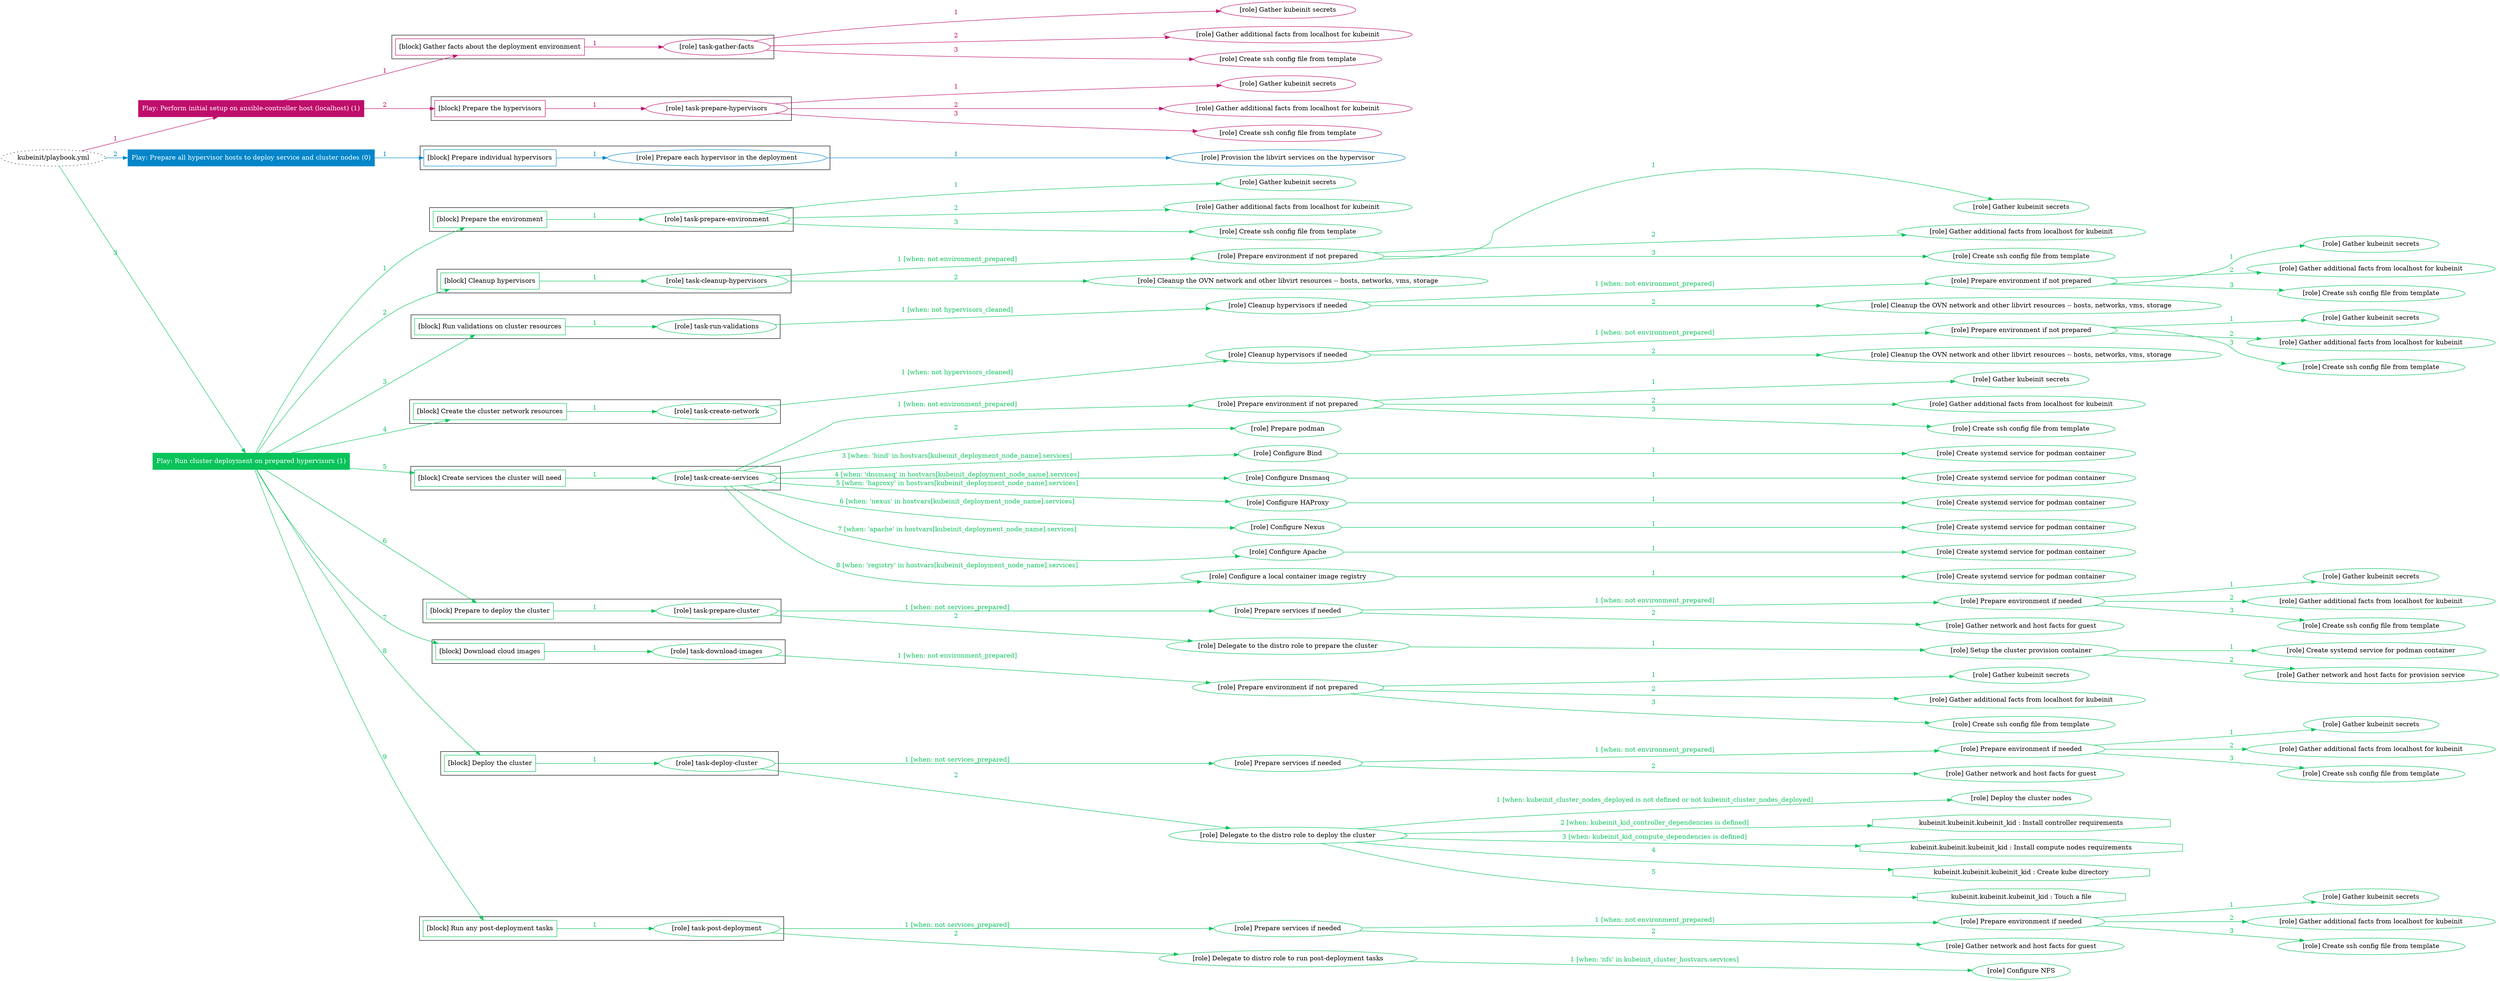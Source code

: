 digraph {
	graph [concentrate=true ordering=in rankdir=LR ratio=fill]
	edge [esep=5 sep=10]
	"kubeinit/playbook.yml" [URL="/home/runner/work/kubeinit/kubeinit/kubeinit/playbook.yml" id=playbook_761689d1 style=dotted]
	play_fc45f8f9 [label="Play: Perform initial setup on ansible-controller host (localhost) (1)" URL="/home/runner/work/kubeinit/kubeinit/kubeinit/playbook.yml" color="#be0e6b" fontcolor="#ffffff" id=play_fc45f8f9 shape=box style=filled tooltip=localhost]
	"kubeinit/playbook.yml" -> play_fc45f8f9 [label="1 " color="#be0e6b" fontcolor="#be0e6b" id=edge_628a07ea labeltooltip="1 " tooltip="1 "]
	subgraph "Gather kubeinit secrets" {
		role_bcdc88ec [label="[role] Gather kubeinit secrets" URL="/home/runner/.ansible/collections/ansible_collections/kubeinit/kubeinit/roles/kubeinit_prepare/tasks/gather_kubeinit_facts.yml" color="#be0e6b" id=role_bcdc88ec tooltip="Gather kubeinit secrets"]
	}
	subgraph "Gather additional facts from localhost for kubeinit" {
		role_7dc1046f [label="[role] Gather additional facts from localhost for kubeinit" URL="/home/runner/.ansible/collections/ansible_collections/kubeinit/kubeinit/roles/kubeinit_prepare/tasks/gather_kubeinit_facts.yml" color="#be0e6b" id=role_7dc1046f tooltip="Gather additional facts from localhost for kubeinit"]
	}
	subgraph "Create ssh config file from template" {
		role_34cfdd5e [label="[role] Create ssh config file from template" URL="/home/runner/.ansible/collections/ansible_collections/kubeinit/kubeinit/roles/kubeinit_prepare/tasks/gather_kubeinit_facts.yml" color="#be0e6b" id=role_34cfdd5e tooltip="Create ssh config file from template"]
	}
	subgraph "task-gather-facts" {
		role_de5550ea [label="[role] task-gather-facts" URL="/home/runner/work/kubeinit/kubeinit/kubeinit/playbook.yml" color="#be0e6b" id=role_de5550ea tooltip="task-gather-facts"]
		role_de5550ea -> role_bcdc88ec [label="1 " color="#be0e6b" fontcolor="#be0e6b" id=edge_2b1d8dc7 labeltooltip="1 " tooltip="1 "]
		role_de5550ea -> role_7dc1046f [label="2 " color="#be0e6b" fontcolor="#be0e6b" id=edge_a954568c labeltooltip="2 " tooltip="2 "]
		role_de5550ea -> role_34cfdd5e [label="3 " color="#be0e6b" fontcolor="#be0e6b" id=edge_ea59aff3 labeltooltip="3 " tooltip="3 "]
	}
	subgraph "Gather kubeinit secrets" {
		role_dd2aa47a [label="[role] Gather kubeinit secrets" URL="/home/runner/.ansible/collections/ansible_collections/kubeinit/kubeinit/roles/kubeinit_prepare/tasks/gather_kubeinit_facts.yml" color="#be0e6b" id=role_dd2aa47a tooltip="Gather kubeinit secrets"]
	}
	subgraph "Gather additional facts from localhost for kubeinit" {
		role_90a91286 [label="[role] Gather additional facts from localhost for kubeinit" URL="/home/runner/.ansible/collections/ansible_collections/kubeinit/kubeinit/roles/kubeinit_prepare/tasks/gather_kubeinit_facts.yml" color="#be0e6b" id=role_90a91286 tooltip="Gather additional facts from localhost for kubeinit"]
	}
	subgraph "Create ssh config file from template" {
		role_72864546 [label="[role] Create ssh config file from template" URL="/home/runner/.ansible/collections/ansible_collections/kubeinit/kubeinit/roles/kubeinit_prepare/tasks/gather_kubeinit_facts.yml" color="#be0e6b" id=role_72864546 tooltip="Create ssh config file from template"]
	}
	subgraph "task-prepare-hypervisors" {
		role_57408901 [label="[role] task-prepare-hypervisors" URL="/home/runner/work/kubeinit/kubeinit/kubeinit/playbook.yml" color="#be0e6b" id=role_57408901 tooltip="task-prepare-hypervisors"]
		role_57408901 -> role_dd2aa47a [label="1 " color="#be0e6b" fontcolor="#be0e6b" id=edge_1f4f6cf3 labeltooltip="1 " tooltip="1 "]
		role_57408901 -> role_90a91286 [label="2 " color="#be0e6b" fontcolor="#be0e6b" id=edge_32be4c6d labeltooltip="2 " tooltip="2 "]
		role_57408901 -> role_72864546 [label="3 " color="#be0e6b" fontcolor="#be0e6b" id=edge_79bef6b4 labeltooltip="3 " tooltip="3 "]
	}
	subgraph "Play: Perform initial setup on ansible-controller host (localhost) (1)" {
		play_fc45f8f9 -> block_7121cfe6 [label=1 color="#be0e6b" fontcolor="#be0e6b" id=edge_24cee662 labeltooltip=1 tooltip=1]
		subgraph cluster_block_7121cfe6 {
			block_7121cfe6 [label="[block] Gather facts about the deployment environment" URL="/home/runner/work/kubeinit/kubeinit/kubeinit/playbook.yml" color="#be0e6b" id=block_7121cfe6 labeltooltip="Gather facts about the deployment environment" shape=box tooltip="Gather facts about the deployment environment"]
			block_7121cfe6 -> role_de5550ea [label="1 " color="#be0e6b" fontcolor="#be0e6b" id=edge_732cf043 labeltooltip="1 " tooltip="1 "]
		}
		play_fc45f8f9 -> block_729d5bc1 [label=2 color="#be0e6b" fontcolor="#be0e6b" id=edge_b5a52103 labeltooltip=2 tooltip=2]
		subgraph cluster_block_729d5bc1 {
			block_729d5bc1 [label="[block] Prepare the hypervisors" URL="/home/runner/work/kubeinit/kubeinit/kubeinit/playbook.yml" color="#be0e6b" id=block_729d5bc1 labeltooltip="Prepare the hypervisors" shape=box tooltip="Prepare the hypervisors"]
			block_729d5bc1 -> role_57408901 [label="1 " color="#be0e6b" fontcolor="#be0e6b" id=edge_f6d3b592 labeltooltip="1 " tooltip="1 "]
		}
	}
	play_8d907998 [label="Play: Prepare all hypervisor hosts to deploy service and cluster nodes (0)" URL="/home/runner/work/kubeinit/kubeinit/kubeinit/playbook.yml" color="#0386c9" fontcolor="#ffffff" id=play_8d907998 shape=box style=filled tooltip="Play: Prepare all hypervisor hosts to deploy service and cluster nodes (0)"]
	"kubeinit/playbook.yml" -> play_8d907998 [label="2 " color="#0386c9" fontcolor="#0386c9" id=edge_f6db3b5a labeltooltip="2 " tooltip="2 "]
	subgraph "Provision the libvirt services on the hypervisor" {
		role_4fd236d9 [label="[role] Provision the libvirt services on the hypervisor" URL="/home/runner/.ansible/collections/ansible_collections/kubeinit/kubeinit/roles/kubeinit_prepare/tasks/prepare_hypervisor.yml" color="#0386c9" id=role_4fd236d9 tooltip="Provision the libvirt services on the hypervisor"]
	}
	subgraph "Prepare each hypervisor in the deployment" {
		role_c86fb821 [label="[role] Prepare each hypervisor in the deployment" URL="/home/runner/work/kubeinit/kubeinit/kubeinit/playbook.yml" color="#0386c9" id=role_c86fb821 tooltip="Prepare each hypervisor in the deployment"]
		role_c86fb821 -> role_4fd236d9 [label="1 " color="#0386c9" fontcolor="#0386c9" id=edge_509d6562 labeltooltip="1 " tooltip="1 "]
	}
	subgraph "Play: Prepare all hypervisor hosts to deploy service and cluster nodes (0)" {
		play_8d907998 -> block_a8f410fd [label=1 color="#0386c9" fontcolor="#0386c9" id=edge_4104e9e9 labeltooltip=1 tooltip=1]
		subgraph cluster_block_a8f410fd {
			block_a8f410fd [label="[block] Prepare individual hypervisors" URL="/home/runner/work/kubeinit/kubeinit/kubeinit/playbook.yml" color="#0386c9" id=block_a8f410fd labeltooltip="Prepare individual hypervisors" shape=box tooltip="Prepare individual hypervisors"]
			block_a8f410fd -> role_c86fb821 [label="1 " color="#0386c9" fontcolor="#0386c9" id=edge_a4f46c16 labeltooltip="1 " tooltip="1 "]
		}
	}
	play_ddc338d5 [label="Play: Run cluster deployment on prepared hypervisors (1)" URL="/home/runner/work/kubeinit/kubeinit/kubeinit/playbook.yml" color="#09c35b" fontcolor="#ffffff" id=play_ddc338d5 shape=box style=filled tooltip=localhost]
	"kubeinit/playbook.yml" -> play_ddc338d5 [label="3 " color="#09c35b" fontcolor="#09c35b" id=edge_f301abd8 labeltooltip="3 " tooltip="3 "]
	subgraph "Gather kubeinit secrets" {
		role_a997cddf [label="[role] Gather kubeinit secrets" URL="/home/runner/.ansible/collections/ansible_collections/kubeinit/kubeinit/roles/kubeinit_prepare/tasks/gather_kubeinit_facts.yml" color="#09c35b" id=role_a997cddf tooltip="Gather kubeinit secrets"]
	}
	subgraph "Gather additional facts from localhost for kubeinit" {
		role_44d2ad5c [label="[role] Gather additional facts from localhost for kubeinit" URL="/home/runner/.ansible/collections/ansible_collections/kubeinit/kubeinit/roles/kubeinit_prepare/tasks/gather_kubeinit_facts.yml" color="#09c35b" id=role_44d2ad5c tooltip="Gather additional facts from localhost for kubeinit"]
	}
	subgraph "Create ssh config file from template" {
		role_36b0e9d8 [label="[role] Create ssh config file from template" URL="/home/runner/.ansible/collections/ansible_collections/kubeinit/kubeinit/roles/kubeinit_prepare/tasks/gather_kubeinit_facts.yml" color="#09c35b" id=role_36b0e9d8 tooltip="Create ssh config file from template"]
	}
	subgraph "task-prepare-environment" {
		role_f4468250 [label="[role] task-prepare-environment" URL="/home/runner/work/kubeinit/kubeinit/kubeinit/playbook.yml" color="#09c35b" id=role_f4468250 tooltip="task-prepare-environment"]
		role_f4468250 -> role_a997cddf [label="1 " color="#09c35b" fontcolor="#09c35b" id=edge_b442c399 labeltooltip="1 " tooltip="1 "]
		role_f4468250 -> role_44d2ad5c [label="2 " color="#09c35b" fontcolor="#09c35b" id=edge_c9dfb680 labeltooltip="2 " tooltip="2 "]
		role_f4468250 -> role_36b0e9d8 [label="3 " color="#09c35b" fontcolor="#09c35b" id=edge_7c6203ad labeltooltip="3 " tooltip="3 "]
	}
	subgraph "Gather kubeinit secrets" {
		role_61347322 [label="[role] Gather kubeinit secrets" URL="/home/runner/.ansible/collections/ansible_collections/kubeinit/kubeinit/roles/kubeinit_prepare/tasks/gather_kubeinit_facts.yml" color="#09c35b" id=role_61347322 tooltip="Gather kubeinit secrets"]
	}
	subgraph "Gather additional facts from localhost for kubeinit" {
		role_b7b06286 [label="[role] Gather additional facts from localhost for kubeinit" URL="/home/runner/.ansible/collections/ansible_collections/kubeinit/kubeinit/roles/kubeinit_prepare/tasks/gather_kubeinit_facts.yml" color="#09c35b" id=role_b7b06286 tooltip="Gather additional facts from localhost for kubeinit"]
	}
	subgraph "Create ssh config file from template" {
		role_40453d85 [label="[role] Create ssh config file from template" URL="/home/runner/.ansible/collections/ansible_collections/kubeinit/kubeinit/roles/kubeinit_prepare/tasks/gather_kubeinit_facts.yml" color="#09c35b" id=role_40453d85 tooltip="Create ssh config file from template"]
	}
	subgraph "Prepare environment if not prepared" {
		role_3544805c [label="[role] Prepare environment if not prepared" URL="/home/runner/.ansible/collections/ansible_collections/kubeinit/kubeinit/roles/kubeinit_prepare/tasks/cleanup_hypervisors.yml" color="#09c35b" id=role_3544805c tooltip="Prepare environment if not prepared"]
		role_3544805c -> role_61347322 [label="1 " color="#09c35b" fontcolor="#09c35b" id=edge_9a6b2090 labeltooltip="1 " tooltip="1 "]
		role_3544805c -> role_b7b06286 [label="2 " color="#09c35b" fontcolor="#09c35b" id=edge_c4d744fe labeltooltip="2 " tooltip="2 "]
		role_3544805c -> role_40453d85 [label="3 " color="#09c35b" fontcolor="#09c35b" id=edge_71597997 labeltooltip="3 " tooltip="3 "]
	}
	subgraph "Cleanup the OVN network and other libvirt resources -- hosts, networks, vms, storage" {
		role_a81ced01 [label="[role] Cleanup the OVN network and other libvirt resources -- hosts, networks, vms, storage" URL="/home/runner/.ansible/collections/ansible_collections/kubeinit/kubeinit/roles/kubeinit_prepare/tasks/cleanup_hypervisors.yml" color="#09c35b" id=role_a81ced01 tooltip="Cleanup the OVN network and other libvirt resources -- hosts, networks, vms, storage"]
	}
	subgraph "task-cleanup-hypervisors" {
		role_ee0230be [label="[role] task-cleanup-hypervisors" URL="/home/runner/work/kubeinit/kubeinit/kubeinit/playbook.yml" color="#09c35b" id=role_ee0230be tooltip="task-cleanup-hypervisors"]
		role_ee0230be -> role_3544805c [label="1 [when: not environment_prepared]" color="#09c35b" fontcolor="#09c35b" id=edge_4c0779a9 labeltooltip="1 [when: not environment_prepared]" tooltip="1 [when: not environment_prepared]"]
		role_ee0230be -> role_a81ced01 [label="2 " color="#09c35b" fontcolor="#09c35b" id=edge_5f30d492 labeltooltip="2 " tooltip="2 "]
	}
	subgraph "Gather kubeinit secrets" {
		role_d3b093e9 [label="[role] Gather kubeinit secrets" URL="/home/runner/.ansible/collections/ansible_collections/kubeinit/kubeinit/roles/kubeinit_prepare/tasks/gather_kubeinit_facts.yml" color="#09c35b" id=role_d3b093e9 tooltip="Gather kubeinit secrets"]
	}
	subgraph "Gather additional facts from localhost for kubeinit" {
		role_b71253cc [label="[role] Gather additional facts from localhost for kubeinit" URL="/home/runner/.ansible/collections/ansible_collections/kubeinit/kubeinit/roles/kubeinit_prepare/tasks/gather_kubeinit_facts.yml" color="#09c35b" id=role_b71253cc tooltip="Gather additional facts from localhost for kubeinit"]
	}
	subgraph "Create ssh config file from template" {
		role_5092c0b1 [label="[role] Create ssh config file from template" URL="/home/runner/.ansible/collections/ansible_collections/kubeinit/kubeinit/roles/kubeinit_prepare/tasks/gather_kubeinit_facts.yml" color="#09c35b" id=role_5092c0b1 tooltip="Create ssh config file from template"]
	}
	subgraph "Prepare environment if not prepared" {
		role_f2f48594 [label="[role] Prepare environment if not prepared" URL="/home/runner/.ansible/collections/ansible_collections/kubeinit/kubeinit/roles/kubeinit_prepare/tasks/cleanup_hypervisors.yml" color="#09c35b" id=role_f2f48594 tooltip="Prepare environment if not prepared"]
		role_f2f48594 -> role_d3b093e9 [label="1 " color="#09c35b" fontcolor="#09c35b" id=edge_764f3474 labeltooltip="1 " tooltip="1 "]
		role_f2f48594 -> role_b71253cc [label="2 " color="#09c35b" fontcolor="#09c35b" id=edge_cb6465ea labeltooltip="2 " tooltip="2 "]
		role_f2f48594 -> role_5092c0b1 [label="3 " color="#09c35b" fontcolor="#09c35b" id=edge_0715567c labeltooltip="3 " tooltip="3 "]
	}
	subgraph "Cleanup the OVN network and other libvirt resources -- hosts, networks, vms, storage" {
		role_865054f0 [label="[role] Cleanup the OVN network and other libvirt resources -- hosts, networks, vms, storage" URL="/home/runner/.ansible/collections/ansible_collections/kubeinit/kubeinit/roles/kubeinit_prepare/tasks/cleanup_hypervisors.yml" color="#09c35b" id=role_865054f0 tooltip="Cleanup the OVN network and other libvirt resources -- hosts, networks, vms, storage"]
	}
	subgraph "Cleanup hypervisors if needed" {
		role_c83fe253 [label="[role] Cleanup hypervisors if needed" URL="/home/runner/.ansible/collections/ansible_collections/kubeinit/kubeinit/roles/kubeinit_validations/tasks/main.yml" color="#09c35b" id=role_c83fe253 tooltip="Cleanup hypervisors if needed"]
		role_c83fe253 -> role_f2f48594 [label="1 [when: not environment_prepared]" color="#09c35b" fontcolor="#09c35b" id=edge_63910642 labeltooltip="1 [when: not environment_prepared]" tooltip="1 [when: not environment_prepared]"]
		role_c83fe253 -> role_865054f0 [label="2 " color="#09c35b" fontcolor="#09c35b" id=edge_8958bd08 labeltooltip="2 " tooltip="2 "]
	}
	subgraph "task-run-validations" {
		role_66f8f314 [label="[role] task-run-validations" URL="/home/runner/work/kubeinit/kubeinit/kubeinit/playbook.yml" color="#09c35b" id=role_66f8f314 tooltip="task-run-validations"]
		role_66f8f314 -> role_c83fe253 [label="1 [when: not hypervisors_cleaned]" color="#09c35b" fontcolor="#09c35b" id=edge_f0d57c69 labeltooltip="1 [when: not hypervisors_cleaned]" tooltip="1 [when: not hypervisors_cleaned]"]
	}
	subgraph "Gather kubeinit secrets" {
		role_0f1bff5a [label="[role] Gather kubeinit secrets" URL="/home/runner/.ansible/collections/ansible_collections/kubeinit/kubeinit/roles/kubeinit_prepare/tasks/gather_kubeinit_facts.yml" color="#09c35b" id=role_0f1bff5a tooltip="Gather kubeinit secrets"]
	}
	subgraph "Gather additional facts from localhost for kubeinit" {
		role_80c46543 [label="[role] Gather additional facts from localhost for kubeinit" URL="/home/runner/.ansible/collections/ansible_collections/kubeinit/kubeinit/roles/kubeinit_prepare/tasks/gather_kubeinit_facts.yml" color="#09c35b" id=role_80c46543 tooltip="Gather additional facts from localhost for kubeinit"]
	}
	subgraph "Create ssh config file from template" {
		role_7754a95a [label="[role] Create ssh config file from template" URL="/home/runner/.ansible/collections/ansible_collections/kubeinit/kubeinit/roles/kubeinit_prepare/tasks/gather_kubeinit_facts.yml" color="#09c35b" id=role_7754a95a tooltip="Create ssh config file from template"]
	}
	subgraph "Prepare environment if not prepared" {
		role_c89dec80 [label="[role] Prepare environment if not prepared" URL="/home/runner/.ansible/collections/ansible_collections/kubeinit/kubeinit/roles/kubeinit_prepare/tasks/cleanup_hypervisors.yml" color="#09c35b" id=role_c89dec80 tooltip="Prepare environment if not prepared"]
		role_c89dec80 -> role_0f1bff5a [label="1 " color="#09c35b" fontcolor="#09c35b" id=edge_c8f97ff5 labeltooltip="1 " tooltip="1 "]
		role_c89dec80 -> role_80c46543 [label="2 " color="#09c35b" fontcolor="#09c35b" id=edge_82d994c0 labeltooltip="2 " tooltip="2 "]
		role_c89dec80 -> role_7754a95a [label="3 " color="#09c35b" fontcolor="#09c35b" id=edge_dd2b10f2 labeltooltip="3 " tooltip="3 "]
	}
	subgraph "Cleanup the OVN network and other libvirt resources -- hosts, networks, vms, storage" {
		role_e011d915 [label="[role] Cleanup the OVN network and other libvirt resources -- hosts, networks, vms, storage" URL="/home/runner/.ansible/collections/ansible_collections/kubeinit/kubeinit/roles/kubeinit_prepare/tasks/cleanup_hypervisors.yml" color="#09c35b" id=role_e011d915 tooltip="Cleanup the OVN network and other libvirt resources -- hosts, networks, vms, storage"]
	}
	subgraph "Cleanup hypervisors if needed" {
		role_34b912bf [label="[role] Cleanup hypervisors if needed" URL="/home/runner/.ansible/collections/ansible_collections/kubeinit/kubeinit/roles/kubeinit_libvirt/tasks/create_network.yml" color="#09c35b" id=role_34b912bf tooltip="Cleanup hypervisors if needed"]
		role_34b912bf -> role_c89dec80 [label="1 [when: not environment_prepared]" color="#09c35b" fontcolor="#09c35b" id=edge_b4640f60 labeltooltip="1 [when: not environment_prepared]" tooltip="1 [when: not environment_prepared]"]
		role_34b912bf -> role_e011d915 [label="2 " color="#09c35b" fontcolor="#09c35b" id=edge_e9eb0f41 labeltooltip="2 " tooltip="2 "]
	}
	subgraph "task-create-network" {
		role_93a2ab1b [label="[role] task-create-network" URL="/home/runner/work/kubeinit/kubeinit/kubeinit/playbook.yml" color="#09c35b" id=role_93a2ab1b tooltip="task-create-network"]
		role_93a2ab1b -> role_34b912bf [label="1 [when: not hypervisors_cleaned]" color="#09c35b" fontcolor="#09c35b" id=edge_651b2b63 labeltooltip="1 [when: not hypervisors_cleaned]" tooltip="1 [when: not hypervisors_cleaned]"]
	}
	subgraph "Gather kubeinit secrets" {
		role_69ec8697 [label="[role] Gather kubeinit secrets" URL="/home/runner/.ansible/collections/ansible_collections/kubeinit/kubeinit/roles/kubeinit_prepare/tasks/gather_kubeinit_facts.yml" color="#09c35b" id=role_69ec8697 tooltip="Gather kubeinit secrets"]
	}
	subgraph "Gather additional facts from localhost for kubeinit" {
		role_6db2e0a6 [label="[role] Gather additional facts from localhost for kubeinit" URL="/home/runner/.ansible/collections/ansible_collections/kubeinit/kubeinit/roles/kubeinit_prepare/tasks/gather_kubeinit_facts.yml" color="#09c35b" id=role_6db2e0a6 tooltip="Gather additional facts from localhost for kubeinit"]
	}
	subgraph "Create ssh config file from template" {
		role_7ce3f424 [label="[role] Create ssh config file from template" URL="/home/runner/.ansible/collections/ansible_collections/kubeinit/kubeinit/roles/kubeinit_prepare/tasks/gather_kubeinit_facts.yml" color="#09c35b" id=role_7ce3f424 tooltip="Create ssh config file from template"]
	}
	subgraph "Prepare environment if not prepared" {
		role_d5aa223e [label="[role] Prepare environment if not prepared" URL="/home/runner/.ansible/collections/ansible_collections/kubeinit/kubeinit/roles/kubeinit_services/tasks/main.yml" color="#09c35b" id=role_d5aa223e tooltip="Prepare environment if not prepared"]
		role_d5aa223e -> role_69ec8697 [label="1 " color="#09c35b" fontcolor="#09c35b" id=edge_0e6e9c2f labeltooltip="1 " tooltip="1 "]
		role_d5aa223e -> role_6db2e0a6 [label="2 " color="#09c35b" fontcolor="#09c35b" id=edge_6dababa4 labeltooltip="2 " tooltip="2 "]
		role_d5aa223e -> role_7ce3f424 [label="3 " color="#09c35b" fontcolor="#09c35b" id=edge_dc91a207 labeltooltip="3 " tooltip="3 "]
	}
	subgraph "Prepare podman" {
		role_f603cfb8 [label="[role] Prepare podman" URL="/home/runner/.ansible/collections/ansible_collections/kubeinit/kubeinit/roles/kubeinit_services/tasks/00_create_service_pod.yml" color="#09c35b" id=role_f603cfb8 tooltip="Prepare podman"]
	}
	subgraph "Create systemd service for podman container" {
		role_2e366377 [label="[role] Create systemd service for podman container" URL="/home/runner/.ansible/collections/ansible_collections/kubeinit/kubeinit/roles/kubeinit_bind/tasks/main.yml" color="#09c35b" id=role_2e366377 tooltip="Create systemd service for podman container"]
	}
	subgraph "Configure Bind" {
		role_f9a616d4 [label="[role] Configure Bind" URL="/home/runner/.ansible/collections/ansible_collections/kubeinit/kubeinit/roles/kubeinit_services/tasks/start_services_containers.yml" color="#09c35b" id=role_f9a616d4 tooltip="Configure Bind"]
		role_f9a616d4 -> role_2e366377 [label="1 " color="#09c35b" fontcolor="#09c35b" id=edge_f1503a83 labeltooltip="1 " tooltip="1 "]
	}
	subgraph "Create systemd service for podman container" {
		role_10bca639 [label="[role] Create systemd service for podman container" URL="/home/runner/.ansible/collections/ansible_collections/kubeinit/kubeinit/roles/kubeinit_dnsmasq/tasks/main.yml" color="#09c35b" id=role_10bca639 tooltip="Create systemd service for podman container"]
	}
	subgraph "Configure Dnsmasq" {
		role_8957449c [label="[role] Configure Dnsmasq" URL="/home/runner/.ansible/collections/ansible_collections/kubeinit/kubeinit/roles/kubeinit_services/tasks/start_services_containers.yml" color="#09c35b" id=role_8957449c tooltip="Configure Dnsmasq"]
		role_8957449c -> role_10bca639 [label="1 " color="#09c35b" fontcolor="#09c35b" id=edge_23d95032 labeltooltip="1 " tooltip="1 "]
	}
	subgraph "Create systemd service for podman container" {
		role_9dcfd527 [label="[role] Create systemd service for podman container" URL="/home/runner/.ansible/collections/ansible_collections/kubeinit/kubeinit/roles/kubeinit_haproxy/tasks/main.yml" color="#09c35b" id=role_9dcfd527 tooltip="Create systemd service for podman container"]
	}
	subgraph "Configure HAProxy" {
		role_5b8315f0 [label="[role] Configure HAProxy" URL="/home/runner/.ansible/collections/ansible_collections/kubeinit/kubeinit/roles/kubeinit_services/tasks/start_services_containers.yml" color="#09c35b" id=role_5b8315f0 tooltip="Configure HAProxy"]
		role_5b8315f0 -> role_9dcfd527 [label="1 " color="#09c35b" fontcolor="#09c35b" id=edge_a7cc3f9c labeltooltip="1 " tooltip="1 "]
	}
	subgraph "Create systemd service for podman container" {
		role_311d6a49 [label="[role] Create systemd service for podman container" URL="/home/runner/.ansible/collections/ansible_collections/kubeinit/kubeinit/roles/kubeinit_nexus/tasks/main.yml" color="#09c35b" id=role_311d6a49 tooltip="Create systemd service for podman container"]
	}
	subgraph "Configure Nexus" {
		role_7c32231b [label="[role] Configure Nexus" URL="/home/runner/.ansible/collections/ansible_collections/kubeinit/kubeinit/roles/kubeinit_services/tasks/start_services_containers.yml" color="#09c35b" id=role_7c32231b tooltip="Configure Nexus"]
		role_7c32231b -> role_311d6a49 [label="1 " color="#09c35b" fontcolor="#09c35b" id=edge_455efba4 labeltooltip="1 " tooltip="1 "]
	}
	subgraph "Create systemd service for podman container" {
		role_e4932f9d [label="[role] Create systemd service for podman container" URL="/home/runner/.ansible/collections/ansible_collections/kubeinit/kubeinit/roles/kubeinit_apache/tasks/main.yml" color="#09c35b" id=role_e4932f9d tooltip="Create systemd service for podman container"]
	}
	subgraph "Configure Apache" {
		role_d4c0b98a [label="[role] Configure Apache" URL="/home/runner/.ansible/collections/ansible_collections/kubeinit/kubeinit/roles/kubeinit_services/tasks/start_services_containers.yml" color="#09c35b" id=role_d4c0b98a tooltip="Configure Apache"]
		role_d4c0b98a -> role_e4932f9d [label="1 " color="#09c35b" fontcolor="#09c35b" id=edge_df732a4f labeltooltip="1 " tooltip="1 "]
	}
	subgraph "Create systemd service for podman container" {
		role_7862a6d6 [label="[role] Create systemd service for podman container" URL="/home/runner/.ansible/collections/ansible_collections/kubeinit/kubeinit/roles/kubeinit_registry/tasks/main.yml" color="#09c35b" id=role_7862a6d6 tooltip="Create systemd service for podman container"]
	}
	subgraph "Configure a local container image registry" {
		role_3c811242 [label="[role] Configure a local container image registry" URL="/home/runner/.ansible/collections/ansible_collections/kubeinit/kubeinit/roles/kubeinit_services/tasks/start_services_containers.yml" color="#09c35b" id=role_3c811242 tooltip="Configure a local container image registry"]
		role_3c811242 -> role_7862a6d6 [label="1 " color="#09c35b" fontcolor="#09c35b" id=edge_2f7a5762 labeltooltip="1 " tooltip="1 "]
	}
	subgraph "task-create-services" {
		role_13a9fb1d [label="[role] task-create-services" URL="/home/runner/work/kubeinit/kubeinit/kubeinit/playbook.yml" color="#09c35b" id=role_13a9fb1d tooltip="task-create-services"]
		role_13a9fb1d -> role_d5aa223e [label="1 [when: not environment_prepared]" color="#09c35b" fontcolor="#09c35b" id=edge_3f39f6b5 labeltooltip="1 [when: not environment_prepared]" tooltip="1 [when: not environment_prepared]"]
		role_13a9fb1d -> role_f603cfb8 [label="2 " color="#09c35b" fontcolor="#09c35b" id=edge_b08d50f0 labeltooltip="2 " tooltip="2 "]
		role_13a9fb1d -> role_f9a616d4 [label="3 [when: 'bind' in hostvars[kubeinit_deployment_node_name].services]" color="#09c35b" fontcolor="#09c35b" id=edge_8535ffd4 labeltooltip="3 [when: 'bind' in hostvars[kubeinit_deployment_node_name].services]" tooltip="3 [when: 'bind' in hostvars[kubeinit_deployment_node_name].services]"]
		role_13a9fb1d -> role_8957449c [label="4 [when: 'dnsmasq' in hostvars[kubeinit_deployment_node_name].services]" color="#09c35b" fontcolor="#09c35b" id=edge_6f3a3382 labeltooltip="4 [when: 'dnsmasq' in hostvars[kubeinit_deployment_node_name].services]" tooltip="4 [when: 'dnsmasq' in hostvars[kubeinit_deployment_node_name].services]"]
		role_13a9fb1d -> role_5b8315f0 [label="5 [when: 'haproxy' in hostvars[kubeinit_deployment_node_name].services]" color="#09c35b" fontcolor="#09c35b" id=edge_27a37a89 labeltooltip="5 [when: 'haproxy' in hostvars[kubeinit_deployment_node_name].services]" tooltip="5 [when: 'haproxy' in hostvars[kubeinit_deployment_node_name].services]"]
		role_13a9fb1d -> role_7c32231b [label="6 [when: 'nexus' in hostvars[kubeinit_deployment_node_name].services]" color="#09c35b" fontcolor="#09c35b" id=edge_9d8c3de2 labeltooltip="6 [when: 'nexus' in hostvars[kubeinit_deployment_node_name].services]" tooltip="6 [when: 'nexus' in hostvars[kubeinit_deployment_node_name].services]"]
		role_13a9fb1d -> role_d4c0b98a [label="7 [when: 'apache' in hostvars[kubeinit_deployment_node_name].services]" color="#09c35b" fontcolor="#09c35b" id=edge_420378b6 labeltooltip="7 [when: 'apache' in hostvars[kubeinit_deployment_node_name].services]" tooltip="7 [when: 'apache' in hostvars[kubeinit_deployment_node_name].services]"]
		role_13a9fb1d -> role_3c811242 [label="8 [when: 'registry' in hostvars[kubeinit_deployment_node_name].services]" color="#09c35b" fontcolor="#09c35b" id=edge_0bc02666 labeltooltip="8 [when: 'registry' in hostvars[kubeinit_deployment_node_name].services]" tooltip="8 [when: 'registry' in hostvars[kubeinit_deployment_node_name].services]"]
	}
	subgraph "Gather kubeinit secrets" {
		role_976258ee [label="[role] Gather kubeinit secrets" URL="/home/runner/.ansible/collections/ansible_collections/kubeinit/kubeinit/roles/kubeinit_prepare/tasks/gather_kubeinit_facts.yml" color="#09c35b" id=role_976258ee tooltip="Gather kubeinit secrets"]
	}
	subgraph "Gather additional facts from localhost for kubeinit" {
		role_90880ee3 [label="[role] Gather additional facts from localhost for kubeinit" URL="/home/runner/.ansible/collections/ansible_collections/kubeinit/kubeinit/roles/kubeinit_prepare/tasks/gather_kubeinit_facts.yml" color="#09c35b" id=role_90880ee3 tooltip="Gather additional facts from localhost for kubeinit"]
	}
	subgraph "Create ssh config file from template" {
		role_b035da35 [label="[role] Create ssh config file from template" URL="/home/runner/.ansible/collections/ansible_collections/kubeinit/kubeinit/roles/kubeinit_prepare/tasks/gather_kubeinit_facts.yml" color="#09c35b" id=role_b035da35 tooltip="Create ssh config file from template"]
	}
	subgraph "Prepare environment if needed" {
		role_b4d2a452 [label="[role] Prepare environment if needed" URL="/home/runner/.ansible/collections/ansible_collections/kubeinit/kubeinit/roles/kubeinit_services/tasks/prepare_services.yml" color="#09c35b" id=role_b4d2a452 tooltip="Prepare environment if needed"]
		role_b4d2a452 -> role_976258ee [label="1 " color="#09c35b" fontcolor="#09c35b" id=edge_4d51c412 labeltooltip="1 " tooltip="1 "]
		role_b4d2a452 -> role_90880ee3 [label="2 " color="#09c35b" fontcolor="#09c35b" id=edge_6c8ed5e0 labeltooltip="2 " tooltip="2 "]
		role_b4d2a452 -> role_b035da35 [label="3 " color="#09c35b" fontcolor="#09c35b" id=edge_30cbb342 labeltooltip="3 " tooltip="3 "]
	}
	subgraph "Gather network and host facts for guest" {
		role_cea90387 [label="[role] Gather network and host facts for guest" URL="/home/runner/.ansible/collections/ansible_collections/kubeinit/kubeinit/roles/kubeinit_services/tasks/prepare_services.yml" color="#09c35b" id=role_cea90387 tooltip="Gather network and host facts for guest"]
	}
	subgraph "Prepare services if needed" {
		role_59823432 [label="[role] Prepare services if needed" URL="/home/runner/.ansible/collections/ansible_collections/kubeinit/kubeinit/roles/kubeinit_prepare/tasks/prepare_cluster.yml" color="#09c35b" id=role_59823432 tooltip="Prepare services if needed"]
		role_59823432 -> role_b4d2a452 [label="1 [when: not environment_prepared]" color="#09c35b" fontcolor="#09c35b" id=edge_3a68acf2 labeltooltip="1 [when: not environment_prepared]" tooltip="1 [when: not environment_prepared]"]
		role_59823432 -> role_cea90387 [label="2 " color="#09c35b" fontcolor="#09c35b" id=edge_b2605f0e labeltooltip="2 " tooltip="2 "]
	}
	subgraph "Create systemd service for podman container" {
		role_78d0cf82 [label="[role] Create systemd service for podman container" URL="/home/runner/.ansible/collections/ansible_collections/kubeinit/kubeinit/roles/kubeinit_services/tasks/create_provision_container.yml" color="#09c35b" id=role_78d0cf82 tooltip="Create systemd service for podman container"]
	}
	subgraph "Gather network and host facts for provision service" {
		role_e7c0acc6 [label="[role] Gather network and host facts for provision service" URL="/home/runner/.ansible/collections/ansible_collections/kubeinit/kubeinit/roles/kubeinit_services/tasks/create_provision_container.yml" color="#09c35b" id=role_e7c0acc6 tooltip="Gather network and host facts for provision service"]
	}
	subgraph "Setup the cluster provision container" {
		role_390ddeda [label="[role] Setup the cluster provision container" URL="/home/runner/.ansible/collections/ansible_collections/kubeinit/kubeinit/roles/kubeinit_kid/tasks/prepare_cluster.yml" color="#09c35b" id=role_390ddeda tooltip="Setup the cluster provision container"]
		role_390ddeda -> role_78d0cf82 [label="1 " color="#09c35b" fontcolor="#09c35b" id=edge_cacc799f labeltooltip="1 " tooltip="1 "]
		role_390ddeda -> role_e7c0acc6 [label="2 " color="#09c35b" fontcolor="#09c35b" id=edge_8d02bed5 labeltooltip="2 " tooltip="2 "]
	}
	subgraph "Delegate to the distro role to prepare the cluster" {
		role_a7886d98 [label="[role] Delegate to the distro role to prepare the cluster" URL="/home/runner/.ansible/collections/ansible_collections/kubeinit/kubeinit/roles/kubeinit_prepare/tasks/prepare_cluster.yml" color="#09c35b" id=role_a7886d98 tooltip="Delegate to the distro role to prepare the cluster"]
		role_a7886d98 -> role_390ddeda [label="1 " color="#09c35b" fontcolor="#09c35b" id=edge_d3e16e54 labeltooltip="1 " tooltip="1 "]
	}
	subgraph "task-prepare-cluster" {
		role_b3323a84 [label="[role] task-prepare-cluster" URL="/home/runner/work/kubeinit/kubeinit/kubeinit/playbook.yml" color="#09c35b" id=role_b3323a84 tooltip="task-prepare-cluster"]
		role_b3323a84 -> role_59823432 [label="1 [when: not services_prepared]" color="#09c35b" fontcolor="#09c35b" id=edge_32f69f58 labeltooltip="1 [when: not services_prepared]" tooltip="1 [when: not services_prepared]"]
		role_b3323a84 -> role_a7886d98 [label="2 " color="#09c35b" fontcolor="#09c35b" id=edge_3bb14bb6 labeltooltip="2 " tooltip="2 "]
	}
	subgraph "Gather kubeinit secrets" {
		role_fdc85e4c [label="[role] Gather kubeinit secrets" URL="/home/runner/.ansible/collections/ansible_collections/kubeinit/kubeinit/roles/kubeinit_prepare/tasks/gather_kubeinit_facts.yml" color="#09c35b" id=role_fdc85e4c tooltip="Gather kubeinit secrets"]
	}
	subgraph "Gather additional facts from localhost for kubeinit" {
		role_e9cfd105 [label="[role] Gather additional facts from localhost for kubeinit" URL="/home/runner/.ansible/collections/ansible_collections/kubeinit/kubeinit/roles/kubeinit_prepare/tasks/gather_kubeinit_facts.yml" color="#09c35b" id=role_e9cfd105 tooltip="Gather additional facts from localhost for kubeinit"]
	}
	subgraph "Create ssh config file from template" {
		role_7f8bd938 [label="[role] Create ssh config file from template" URL="/home/runner/.ansible/collections/ansible_collections/kubeinit/kubeinit/roles/kubeinit_prepare/tasks/gather_kubeinit_facts.yml" color="#09c35b" id=role_7f8bd938 tooltip="Create ssh config file from template"]
	}
	subgraph "Prepare environment if not prepared" {
		role_e6175c5d [label="[role] Prepare environment if not prepared" URL="/home/runner/.ansible/collections/ansible_collections/kubeinit/kubeinit/roles/kubeinit_libvirt/tasks/download_cloud_images.yml" color="#09c35b" id=role_e6175c5d tooltip="Prepare environment if not prepared"]
		role_e6175c5d -> role_fdc85e4c [label="1 " color="#09c35b" fontcolor="#09c35b" id=edge_32c8d43b labeltooltip="1 " tooltip="1 "]
		role_e6175c5d -> role_e9cfd105 [label="2 " color="#09c35b" fontcolor="#09c35b" id=edge_09ca033a labeltooltip="2 " tooltip="2 "]
		role_e6175c5d -> role_7f8bd938 [label="3 " color="#09c35b" fontcolor="#09c35b" id=edge_fa6b0ad1 labeltooltip="3 " tooltip="3 "]
	}
	subgraph "task-download-images" {
		role_124ca93c [label="[role] task-download-images" URL="/home/runner/work/kubeinit/kubeinit/kubeinit/playbook.yml" color="#09c35b" id=role_124ca93c tooltip="task-download-images"]
		role_124ca93c -> role_e6175c5d [label="1 [when: not environment_prepared]" color="#09c35b" fontcolor="#09c35b" id=edge_b03dae0e labeltooltip="1 [when: not environment_prepared]" tooltip="1 [when: not environment_prepared]"]
	}
	subgraph "Gather kubeinit secrets" {
		role_40852bfd [label="[role] Gather kubeinit secrets" URL="/home/runner/.ansible/collections/ansible_collections/kubeinit/kubeinit/roles/kubeinit_prepare/tasks/gather_kubeinit_facts.yml" color="#09c35b" id=role_40852bfd tooltip="Gather kubeinit secrets"]
	}
	subgraph "Gather additional facts from localhost for kubeinit" {
		role_aeb0c5fa [label="[role] Gather additional facts from localhost for kubeinit" URL="/home/runner/.ansible/collections/ansible_collections/kubeinit/kubeinit/roles/kubeinit_prepare/tasks/gather_kubeinit_facts.yml" color="#09c35b" id=role_aeb0c5fa tooltip="Gather additional facts from localhost for kubeinit"]
	}
	subgraph "Create ssh config file from template" {
		role_dd3d785d [label="[role] Create ssh config file from template" URL="/home/runner/.ansible/collections/ansible_collections/kubeinit/kubeinit/roles/kubeinit_prepare/tasks/gather_kubeinit_facts.yml" color="#09c35b" id=role_dd3d785d tooltip="Create ssh config file from template"]
	}
	subgraph "Prepare environment if needed" {
		role_11857e56 [label="[role] Prepare environment if needed" URL="/home/runner/.ansible/collections/ansible_collections/kubeinit/kubeinit/roles/kubeinit_services/tasks/prepare_services.yml" color="#09c35b" id=role_11857e56 tooltip="Prepare environment if needed"]
		role_11857e56 -> role_40852bfd [label="1 " color="#09c35b" fontcolor="#09c35b" id=edge_0b9e879b labeltooltip="1 " tooltip="1 "]
		role_11857e56 -> role_aeb0c5fa [label="2 " color="#09c35b" fontcolor="#09c35b" id=edge_686e287b labeltooltip="2 " tooltip="2 "]
		role_11857e56 -> role_dd3d785d [label="3 " color="#09c35b" fontcolor="#09c35b" id=edge_cdb7621b labeltooltip="3 " tooltip="3 "]
	}
	subgraph "Gather network and host facts for guest" {
		role_0699283d [label="[role] Gather network and host facts for guest" URL="/home/runner/.ansible/collections/ansible_collections/kubeinit/kubeinit/roles/kubeinit_services/tasks/prepare_services.yml" color="#09c35b" id=role_0699283d tooltip="Gather network and host facts for guest"]
	}
	subgraph "Prepare services if needed" {
		role_e89acd32 [label="[role] Prepare services if needed" URL="/home/runner/.ansible/collections/ansible_collections/kubeinit/kubeinit/roles/kubeinit_prepare/tasks/deploy_cluster.yml" color="#09c35b" id=role_e89acd32 tooltip="Prepare services if needed"]
		role_e89acd32 -> role_11857e56 [label="1 [when: not environment_prepared]" color="#09c35b" fontcolor="#09c35b" id=edge_1f43596c labeltooltip="1 [when: not environment_prepared]" tooltip="1 [when: not environment_prepared]"]
		role_e89acd32 -> role_0699283d [label="2 " color="#09c35b" fontcolor="#09c35b" id=edge_e1107975 labeltooltip="2 " tooltip="2 "]
	}
	subgraph "Deploy the cluster nodes" {
		role_33077594 [label="[role] Deploy the cluster nodes" URL="/home/runner/.ansible/collections/ansible_collections/kubeinit/kubeinit/roles/kubeinit_kid/tasks/main.yml" color="#09c35b" id=role_33077594 tooltip="Deploy the cluster nodes"]
	}
	subgraph "Delegate to the distro role to deploy the cluster" {
		role_96b6c5a9 [label="[role] Delegate to the distro role to deploy the cluster" URL="/home/runner/.ansible/collections/ansible_collections/kubeinit/kubeinit/roles/kubeinit_prepare/tasks/deploy_cluster.yml" color="#09c35b" id=role_96b6c5a9 tooltip="Delegate to the distro role to deploy the cluster"]
		role_96b6c5a9 -> role_33077594 [label="1 [when: kubeinit_cluster_nodes_deployed is not defined or not kubeinit_cluster_nodes_deployed]" color="#09c35b" fontcolor="#09c35b" id=edge_2c688dfe labeltooltip="1 [when: kubeinit_cluster_nodes_deployed is not defined or not kubeinit_cluster_nodes_deployed]" tooltip="1 [when: kubeinit_cluster_nodes_deployed is not defined or not kubeinit_cluster_nodes_deployed]"]
		task_bbfadfe3 [label="kubeinit.kubeinit.kubeinit_kid : Install controller requirements" URL="/home/runner/.ansible/collections/ansible_collections/kubeinit/kubeinit/roles/kubeinit_kid/tasks/main.yml" color="#09c35b" id=task_bbfadfe3 shape=octagon tooltip="kubeinit.kubeinit.kubeinit_kid : Install controller requirements"]
		role_96b6c5a9 -> task_bbfadfe3 [label="2 [when: kubeinit_kid_controller_dependencies is defined]" color="#09c35b" fontcolor="#09c35b" id=edge_04c81d5d labeltooltip="2 [when: kubeinit_kid_controller_dependencies is defined]" tooltip="2 [when: kubeinit_kid_controller_dependencies is defined]"]
		task_bd08c2d6 [label="kubeinit.kubeinit.kubeinit_kid : Install compute nodes requirements" URL="/home/runner/.ansible/collections/ansible_collections/kubeinit/kubeinit/roles/kubeinit_kid/tasks/main.yml" color="#09c35b" id=task_bd08c2d6 shape=octagon tooltip="kubeinit.kubeinit.kubeinit_kid : Install compute nodes requirements"]
		role_96b6c5a9 -> task_bd08c2d6 [label="3 [when: kubeinit_kid_compute_dependencies is defined]" color="#09c35b" fontcolor="#09c35b" id=edge_e069fe43 labeltooltip="3 [when: kubeinit_kid_compute_dependencies is defined]" tooltip="3 [when: kubeinit_kid_compute_dependencies is defined]"]
		task_57100605 [label="kubeinit.kubeinit.kubeinit_kid : Create kube directory" URL="/home/runner/.ansible/collections/ansible_collections/kubeinit/kubeinit/roles/kubeinit_kid/tasks/main.yml" color="#09c35b" id=task_57100605 shape=octagon tooltip="kubeinit.kubeinit.kubeinit_kid : Create kube directory"]
		role_96b6c5a9 -> task_57100605 [label="4 " color="#09c35b" fontcolor="#09c35b" id=edge_a5cfce91 labeltooltip="4 " tooltip="4 "]
		task_ae70e85d [label="kubeinit.kubeinit.kubeinit_kid : Touch a file" URL="/home/runner/.ansible/collections/ansible_collections/kubeinit/kubeinit/roles/kubeinit_kid/tasks/main.yml" color="#09c35b" id=task_ae70e85d shape=octagon tooltip="kubeinit.kubeinit.kubeinit_kid : Touch a file"]
		role_96b6c5a9 -> task_ae70e85d [label="5 " color="#09c35b" fontcolor="#09c35b" id=edge_a78c6f1f labeltooltip="5 " tooltip="5 "]
	}
	subgraph "task-deploy-cluster" {
		role_58562b23 [label="[role] task-deploy-cluster" URL="/home/runner/work/kubeinit/kubeinit/kubeinit/playbook.yml" color="#09c35b" id=role_58562b23 tooltip="task-deploy-cluster"]
		role_58562b23 -> role_e89acd32 [label="1 [when: not services_prepared]" color="#09c35b" fontcolor="#09c35b" id=edge_402776f9 labeltooltip="1 [when: not services_prepared]" tooltip="1 [when: not services_prepared]"]
		role_58562b23 -> role_96b6c5a9 [label="2 " color="#09c35b" fontcolor="#09c35b" id=edge_8d8c7fb7 labeltooltip="2 " tooltip="2 "]
	}
	subgraph "Gather kubeinit secrets" {
		role_11e33bba [label="[role] Gather kubeinit secrets" URL="/home/runner/.ansible/collections/ansible_collections/kubeinit/kubeinit/roles/kubeinit_prepare/tasks/gather_kubeinit_facts.yml" color="#09c35b" id=role_11e33bba tooltip="Gather kubeinit secrets"]
	}
	subgraph "Gather additional facts from localhost for kubeinit" {
		role_117f0770 [label="[role] Gather additional facts from localhost for kubeinit" URL="/home/runner/.ansible/collections/ansible_collections/kubeinit/kubeinit/roles/kubeinit_prepare/tasks/gather_kubeinit_facts.yml" color="#09c35b" id=role_117f0770 tooltip="Gather additional facts from localhost for kubeinit"]
	}
	subgraph "Create ssh config file from template" {
		role_50bccc05 [label="[role] Create ssh config file from template" URL="/home/runner/.ansible/collections/ansible_collections/kubeinit/kubeinit/roles/kubeinit_prepare/tasks/gather_kubeinit_facts.yml" color="#09c35b" id=role_50bccc05 tooltip="Create ssh config file from template"]
	}
	subgraph "Prepare environment if needed" {
		role_2eff1c0c [label="[role] Prepare environment if needed" URL="/home/runner/.ansible/collections/ansible_collections/kubeinit/kubeinit/roles/kubeinit_services/tasks/prepare_services.yml" color="#09c35b" id=role_2eff1c0c tooltip="Prepare environment if needed"]
		role_2eff1c0c -> role_11e33bba [label="1 " color="#09c35b" fontcolor="#09c35b" id=edge_7b3e6b21 labeltooltip="1 " tooltip="1 "]
		role_2eff1c0c -> role_117f0770 [label="2 " color="#09c35b" fontcolor="#09c35b" id=edge_3b670b4b labeltooltip="2 " tooltip="2 "]
		role_2eff1c0c -> role_50bccc05 [label="3 " color="#09c35b" fontcolor="#09c35b" id=edge_6d9cd8a7 labeltooltip="3 " tooltip="3 "]
	}
	subgraph "Gather network and host facts for guest" {
		role_4caf1b6b [label="[role] Gather network and host facts for guest" URL="/home/runner/.ansible/collections/ansible_collections/kubeinit/kubeinit/roles/kubeinit_services/tasks/prepare_services.yml" color="#09c35b" id=role_4caf1b6b tooltip="Gather network and host facts for guest"]
	}
	subgraph "Prepare services if needed" {
		role_57663a64 [label="[role] Prepare services if needed" URL="/home/runner/.ansible/collections/ansible_collections/kubeinit/kubeinit/roles/kubeinit_prepare/tasks/post_deployment.yml" color="#09c35b" id=role_57663a64 tooltip="Prepare services if needed"]
		role_57663a64 -> role_2eff1c0c [label="1 [when: not environment_prepared]" color="#09c35b" fontcolor="#09c35b" id=edge_d548b6f8 labeltooltip="1 [when: not environment_prepared]" tooltip="1 [when: not environment_prepared]"]
		role_57663a64 -> role_4caf1b6b [label="2 " color="#09c35b" fontcolor="#09c35b" id=edge_e470d3e7 labeltooltip="2 " tooltip="2 "]
	}
	subgraph "Configure NFS" {
		role_a8af69ea [label="[role] Configure NFS" URL="/home/runner/.ansible/collections/ansible_collections/kubeinit/kubeinit/roles/kubeinit_kid/tasks/post_deployment_tasks.yml" color="#09c35b" id=role_a8af69ea tooltip="Configure NFS"]
	}
	subgraph "Delegate to distro role to run post-deployment tasks" {
		role_218b083d [label="[role] Delegate to distro role to run post-deployment tasks" URL="/home/runner/.ansible/collections/ansible_collections/kubeinit/kubeinit/roles/kubeinit_prepare/tasks/post_deployment.yml" color="#09c35b" id=role_218b083d tooltip="Delegate to distro role to run post-deployment tasks"]
		role_218b083d -> role_a8af69ea [label="1 [when: 'nfs' in kubeinit_cluster_hostvars.services]" color="#09c35b" fontcolor="#09c35b" id=edge_8f5a430b labeltooltip="1 [when: 'nfs' in kubeinit_cluster_hostvars.services]" tooltip="1 [when: 'nfs' in kubeinit_cluster_hostvars.services]"]
	}
	subgraph "task-post-deployment" {
		role_5190c762 [label="[role] task-post-deployment" URL="/home/runner/work/kubeinit/kubeinit/kubeinit/playbook.yml" color="#09c35b" id=role_5190c762 tooltip="task-post-deployment"]
		role_5190c762 -> role_57663a64 [label="1 [when: not services_prepared]" color="#09c35b" fontcolor="#09c35b" id=edge_13c72abe labeltooltip="1 [when: not services_prepared]" tooltip="1 [when: not services_prepared]"]
		role_5190c762 -> role_218b083d [label="2 " color="#09c35b" fontcolor="#09c35b" id=edge_4a74316a labeltooltip="2 " tooltip="2 "]
	}
	subgraph "Play: Run cluster deployment on prepared hypervisors (1)" {
		play_ddc338d5 -> block_cb6e2412 [label=1 color="#09c35b" fontcolor="#09c35b" id=edge_008835d6 labeltooltip=1 tooltip=1]
		subgraph cluster_block_cb6e2412 {
			block_cb6e2412 [label="[block] Prepare the environment" URL="/home/runner/work/kubeinit/kubeinit/kubeinit/playbook.yml" color="#09c35b" id=block_cb6e2412 labeltooltip="Prepare the environment" shape=box tooltip="Prepare the environment"]
			block_cb6e2412 -> role_f4468250 [label="1 " color="#09c35b" fontcolor="#09c35b" id=edge_03fa1c42 labeltooltip="1 " tooltip="1 "]
		}
		play_ddc338d5 -> block_8a6be5d2 [label=2 color="#09c35b" fontcolor="#09c35b" id=edge_47d54912 labeltooltip=2 tooltip=2]
		subgraph cluster_block_8a6be5d2 {
			block_8a6be5d2 [label="[block] Cleanup hypervisors" URL="/home/runner/work/kubeinit/kubeinit/kubeinit/playbook.yml" color="#09c35b" id=block_8a6be5d2 labeltooltip="Cleanup hypervisors" shape=box tooltip="Cleanup hypervisors"]
			block_8a6be5d2 -> role_ee0230be [label="1 " color="#09c35b" fontcolor="#09c35b" id=edge_0631a08c labeltooltip="1 " tooltip="1 "]
		}
		play_ddc338d5 -> block_a5d1bbe4 [label=3 color="#09c35b" fontcolor="#09c35b" id=edge_ce8713c9 labeltooltip=3 tooltip=3]
		subgraph cluster_block_a5d1bbe4 {
			block_a5d1bbe4 [label="[block] Run validations on cluster resources" URL="/home/runner/work/kubeinit/kubeinit/kubeinit/playbook.yml" color="#09c35b" id=block_a5d1bbe4 labeltooltip="Run validations on cluster resources" shape=box tooltip="Run validations on cluster resources"]
			block_a5d1bbe4 -> role_66f8f314 [label="1 " color="#09c35b" fontcolor="#09c35b" id=edge_25d479b4 labeltooltip="1 " tooltip="1 "]
		}
		play_ddc338d5 -> block_d604a014 [label=4 color="#09c35b" fontcolor="#09c35b" id=edge_58003bb6 labeltooltip=4 tooltip=4]
		subgraph cluster_block_d604a014 {
			block_d604a014 [label="[block] Create the cluster network resources" URL="/home/runner/work/kubeinit/kubeinit/kubeinit/playbook.yml" color="#09c35b" id=block_d604a014 labeltooltip="Create the cluster network resources" shape=box tooltip="Create the cluster network resources"]
			block_d604a014 -> role_93a2ab1b [label="1 " color="#09c35b" fontcolor="#09c35b" id=edge_1c22e5c8 labeltooltip="1 " tooltip="1 "]
		}
		play_ddc338d5 -> block_8be7d9a8 [label=5 color="#09c35b" fontcolor="#09c35b" id=edge_687ac1a6 labeltooltip=5 tooltip=5]
		subgraph cluster_block_8be7d9a8 {
			block_8be7d9a8 [label="[block] Create services the cluster will need" URL="/home/runner/work/kubeinit/kubeinit/kubeinit/playbook.yml" color="#09c35b" id=block_8be7d9a8 labeltooltip="Create services the cluster will need" shape=box tooltip="Create services the cluster will need"]
			block_8be7d9a8 -> role_13a9fb1d [label="1 " color="#09c35b" fontcolor="#09c35b" id=edge_9736e338 labeltooltip="1 " tooltip="1 "]
		}
		play_ddc338d5 -> block_b698795b [label=6 color="#09c35b" fontcolor="#09c35b" id=edge_5fdc33c9 labeltooltip=6 tooltip=6]
		subgraph cluster_block_b698795b {
			block_b698795b [label="[block] Prepare to deploy the cluster" URL="/home/runner/work/kubeinit/kubeinit/kubeinit/playbook.yml" color="#09c35b" id=block_b698795b labeltooltip="Prepare to deploy the cluster" shape=box tooltip="Prepare to deploy the cluster"]
			block_b698795b -> role_b3323a84 [label="1 " color="#09c35b" fontcolor="#09c35b" id=edge_7a9f927f labeltooltip="1 " tooltip="1 "]
		}
		play_ddc338d5 -> block_b1a798b3 [label=7 color="#09c35b" fontcolor="#09c35b" id=edge_63548b03 labeltooltip=7 tooltip=7]
		subgraph cluster_block_b1a798b3 {
			block_b1a798b3 [label="[block] Download cloud images" URL="/home/runner/work/kubeinit/kubeinit/kubeinit/playbook.yml" color="#09c35b" id=block_b1a798b3 labeltooltip="Download cloud images" shape=box tooltip="Download cloud images"]
			block_b1a798b3 -> role_124ca93c [label="1 " color="#09c35b" fontcolor="#09c35b" id=edge_bd8a5190 labeltooltip="1 " tooltip="1 "]
		}
		play_ddc338d5 -> block_5ca32fe5 [label=8 color="#09c35b" fontcolor="#09c35b" id=edge_ab655bf1 labeltooltip=8 tooltip=8]
		subgraph cluster_block_5ca32fe5 {
			block_5ca32fe5 [label="[block] Deploy the cluster" URL="/home/runner/work/kubeinit/kubeinit/kubeinit/playbook.yml" color="#09c35b" id=block_5ca32fe5 labeltooltip="Deploy the cluster" shape=box tooltip="Deploy the cluster"]
			block_5ca32fe5 -> role_58562b23 [label="1 " color="#09c35b" fontcolor="#09c35b" id=edge_66c86aef labeltooltip="1 " tooltip="1 "]
		}
		play_ddc338d5 -> block_5acf454f [label=9 color="#09c35b" fontcolor="#09c35b" id=edge_88d4df1b labeltooltip=9 tooltip=9]
		subgraph cluster_block_5acf454f {
			block_5acf454f [label="[block] Run any post-deployment tasks" URL="/home/runner/work/kubeinit/kubeinit/kubeinit/playbook.yml" color="#09c35b" id=block_5acf454f labeltooltip="Run any post-deployment tasks" shape=box tooltip="Run any post-deployment tasks"]
			block_5acf454f -> role_5190c762 [label="1 " color="#09c35b" fontcolor="#09c35b" id=edge_82b40ef2 labeltooltip="1 " tooltip="1 "]
		}
	}
}
